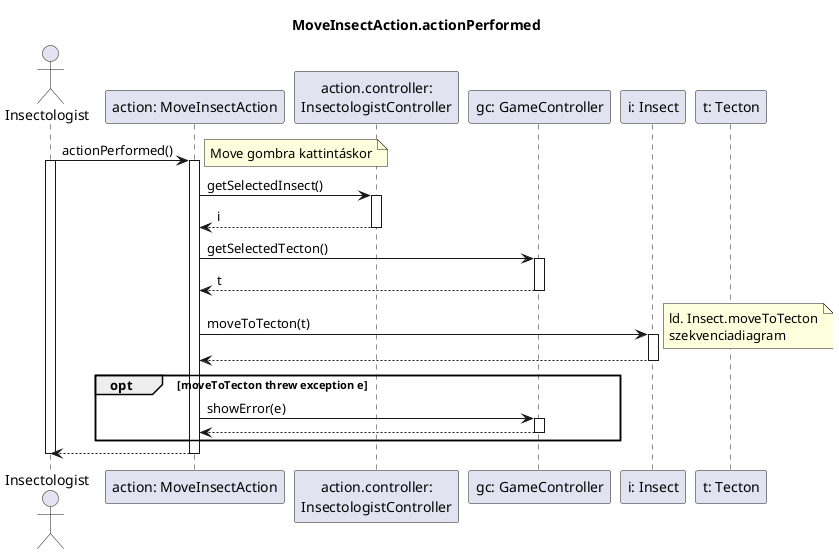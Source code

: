 @startuml moveInsectAction

title MoveInsectAction.actionPerformed

actor "Insectologist" as i
participant "action: MoveInsectAction" as a
participant "action.controller:\nInsectologistController" as c
participant "gc: GameController" as gc
participant "i: Insect" as ins
participant "t: Tecton" as tec

i -> a: actionPerformed()
note right: Move gombra kattintáskor
activate a
activate i

	a -> c: getSelectedInsect()
	activate c

	a <-- c: i
	deactivate c

	a -> gc: getSelectedTecton()
	activate gc

	a <-- gc: t
	deactivate gc

	a -> ins: moveToTecton(t)
	note right: ld. Insect.moveToTecton\nszekvenciadiagram
	activate ins

	a <-- ins
	deactivate ins
	
	opt moveToTecton threw exception e
		a -> gc: showError(e)
		activate gc

		a <-- gc
		deactivate gc
	end

i <-- a
deactivate i
deactivate a

@enduml